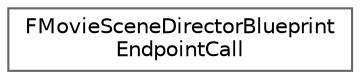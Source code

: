 digraph "Graphical Class Hierarchy"
{
 // INTERACTIVE_SVG=YES
 // LATEX_PDF_SIZE
  bgcolor="transparent";
  edge [fontname=Helvetica,fontsize=10,labelfontname=Helvetica,labelfontsize=10];
  node [fontname=Helvetica,fontsize=10,shape=box,height=0.2,width=0.4];
  rankdir="LR";
  Node0 [id="Node000000",label="FMovieSceneDirectorBlueprint\lEndpointCall",height=0.2,width=0.4,color="grey40", fillcolor="white", style="filled",URL="$d5/d30/structFMovieSceneDirectorBlueprintEndpointCall.html",tooltip="Parameters for creating an entry point, i.e."];
}
